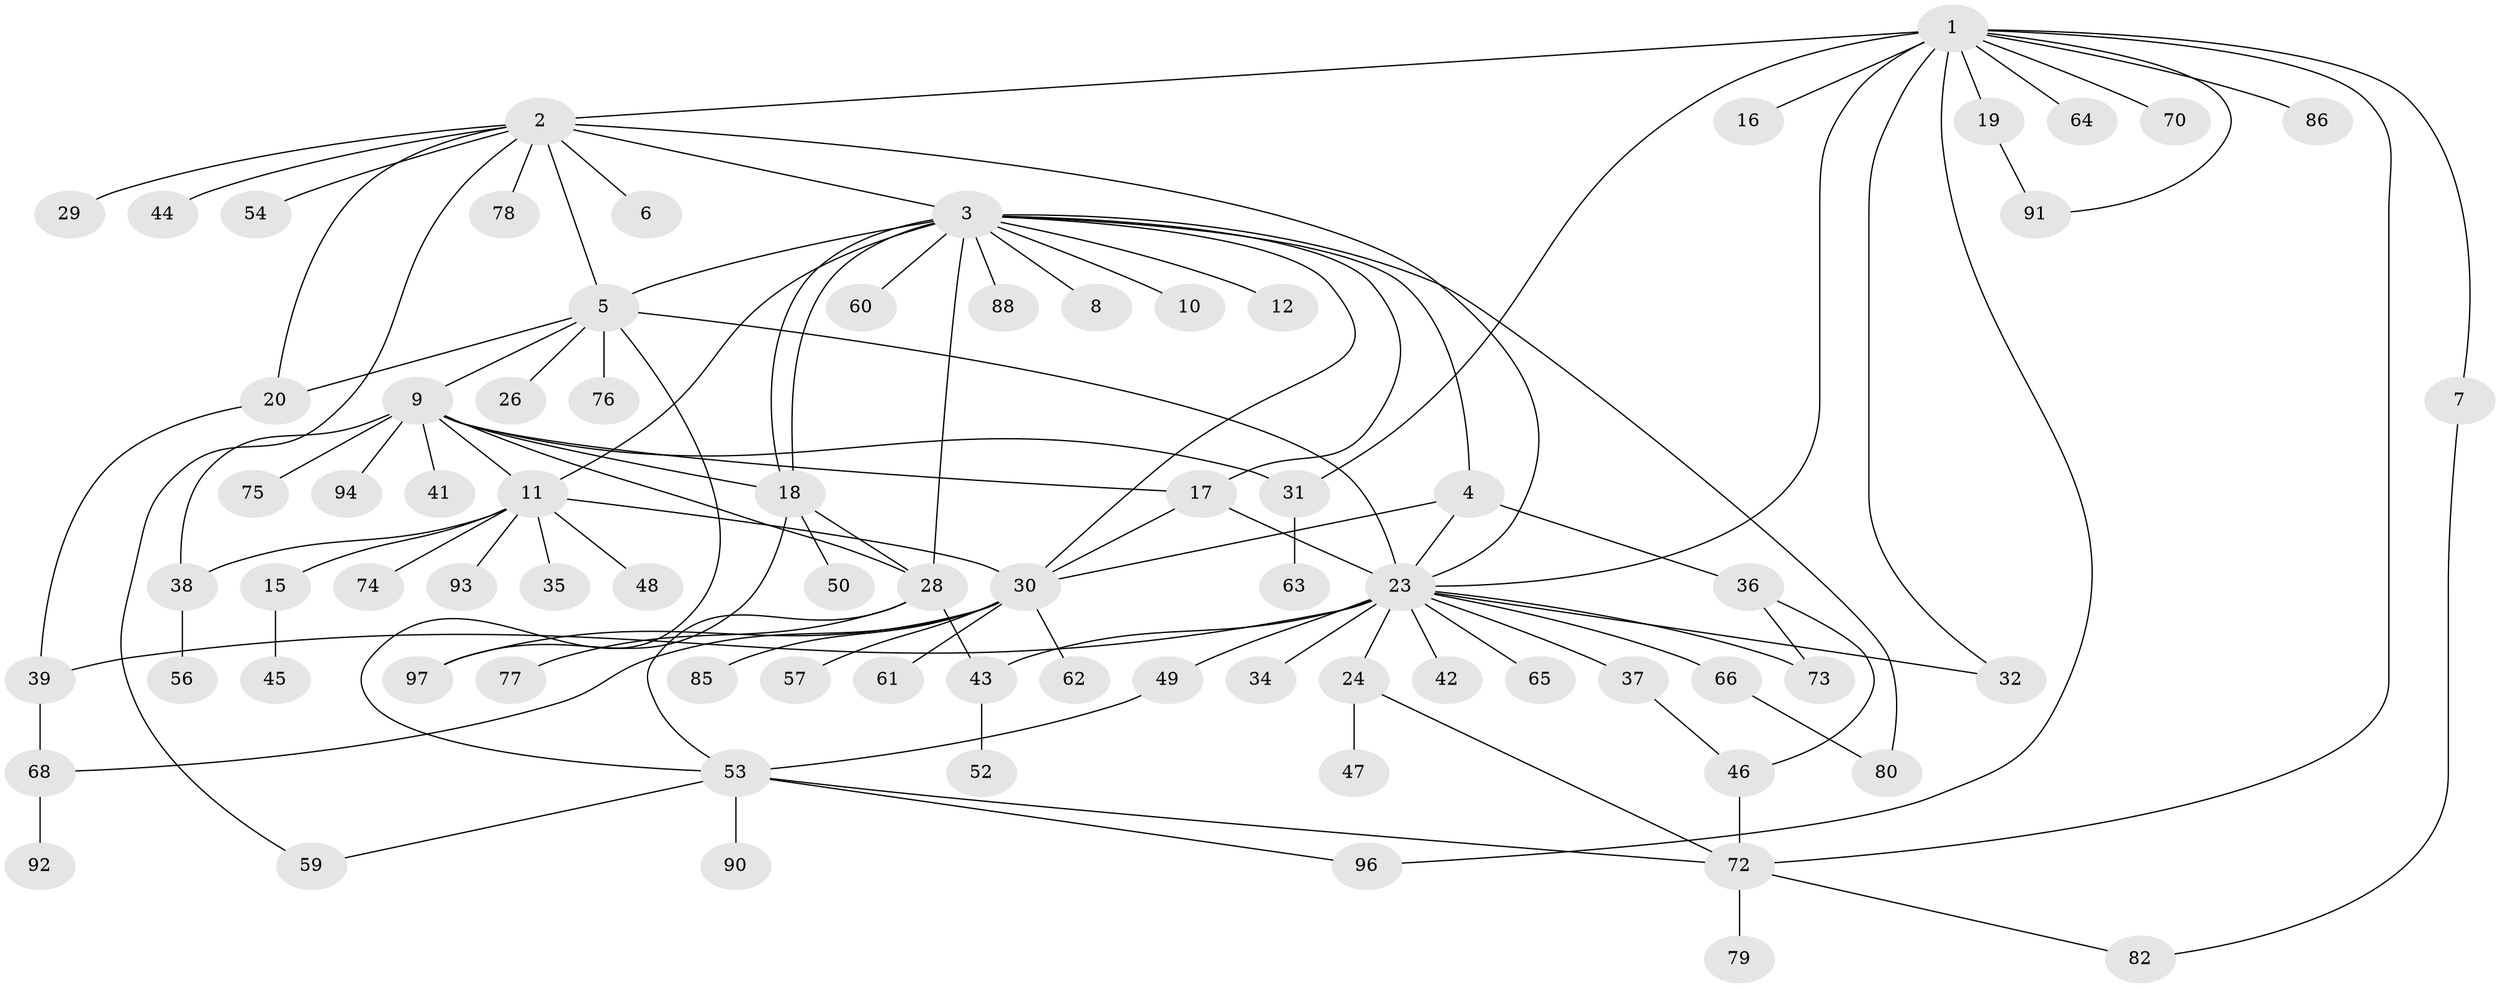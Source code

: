 // Generated by graph-tools (version 1.1) at 2025/51/02/27/25 19:51:58]
// undirected, 77 vertices, 110 edges
graph export_dot {
graph [start="1"]
  node [color=gray90,style=filled];
  1 [super="+27"];
  2 [super="+84"];
  3 [super="+87"];
  4 [super="+14"];
  5 [super="+21"];
  6;
  7;
  8;
  9 [super="+13"];
  10;
  11 [super="+25"];
  12;
  15 [super="+22"];
  16 [super="+51"];
  17 [super="+71"];
  18;
  19;
  20;
  23 [super="+58"];
  24 [super="+83"];
  26;
  28 [super="+33"];
  29;
  30 [super="+40"];
  31;
  32;
  34;
  35;
  36;
  37;
  38 [super="+55"];
  39;
  41;
  42;
  43;
  44;
  45;
  46 [super="+81"];
  47;
  48;
  49;
  50;
  52;
  53 [super="+67"];
  54;
  56;
  57;
  59;
  60;
  61;
  62;
  63;
  64;
  65;
  66;
  68 [super="+69"];
  70;
  72 [super="+89"];
  73;
  74;
  75;
  76;
  77;
  78;
  79;
  80;
  82;
  85;
  86;
  88;
  90;
  91 [super="+95"];
  92;
  93;
  94;
  96;
  97;
  1 -- 2 [weight=2];
  1 -- 7;
  1 -- 16;
  1 -- 19;
  1 -- 31;
  1 -- 32;
  1 -- 64;
  1 -- 70;
  1 -- 72;
  1 -- 86;
  1 -- 96;
  1 -- 23;
  1 -- 91;
  2 -- 3;
  2 -- 5;
  2 -- 6;
  2 -- 20;
  2 -- 23;
  2 -- 29;
  2 -- 44;
  2 -- 54;
  2 -- 59;
  2 -- 78;
  3 -- 4;
  3 -- 5 [weight=2];
  3 -- 8;
  3 -- 10;
  3 -- 11;
  3 -- 12;
  3 -- 18;
  3 -- 18;
  3 -- 28 [weight=2];
  3 -- 30 [weight=2];
  3 -- 60;
  3 -- 80;
  3 -- 88;
  3 -- 17;
  4 -- 23;
  4 -- 30;
  4 -- 36;
  5 -- 9;
  5 -- 20;
  5 -- 23 [weight=2];
  5 -- 26;
  5 -- 53;
  5 -- 76;
  7 -- 82;
  9 -- 11 [weight=2];
  9 -- 18;
  9 -- 31;
  9 -- 41;
  9 -- 75;
  9 -- 94;
  9 -- 17;
  9 -- 38;
  9 -- 28;
  11 -- 15;
  11 -- 35;
  11 -- 38;
  11 -- 48;
  11 -- 74;
  11 -- 93;
  11 -- 30;
  15 -- 45;
  17 -- 30;
  17 -- 23;
  18 -- 28;
  18 -- 50;
  18 -- 97;
  19 -- 91;
  20 -- 39;
  23 -- 24 [weight=2];
  23 -- 32;
  23 -- 34;
  23 -- 37;
  23 -- 39;
  23 -- 42;
  23 -- 43;
  23 -- 49;
  23 -- 65;
  23 -- 73;
  23 -- 66;
  24 -- 47;
  24 -- 72;
  28 -- 43;
  28 -- 77;
  28 -- 53;
  30 -- 57;
  30 -- 61;
  30 -- 62;
  30 -- 68;
  30 -- 85;
  30 -- 97;
  31 -- 63;
  36 -- 46;
  36 -- 73;
  37 -- 46;
  38 -- 56;
  39 -- 68;
  43 -- 52;
  46 -- 72;
  49 -- 53;
  53 -- 59;
  53 -- 72;
  53 -- 90;
  53 -- 96;
  66 -- 80;
  68 -- 92;
  72 -- 79;
  72 -- 82;
}

